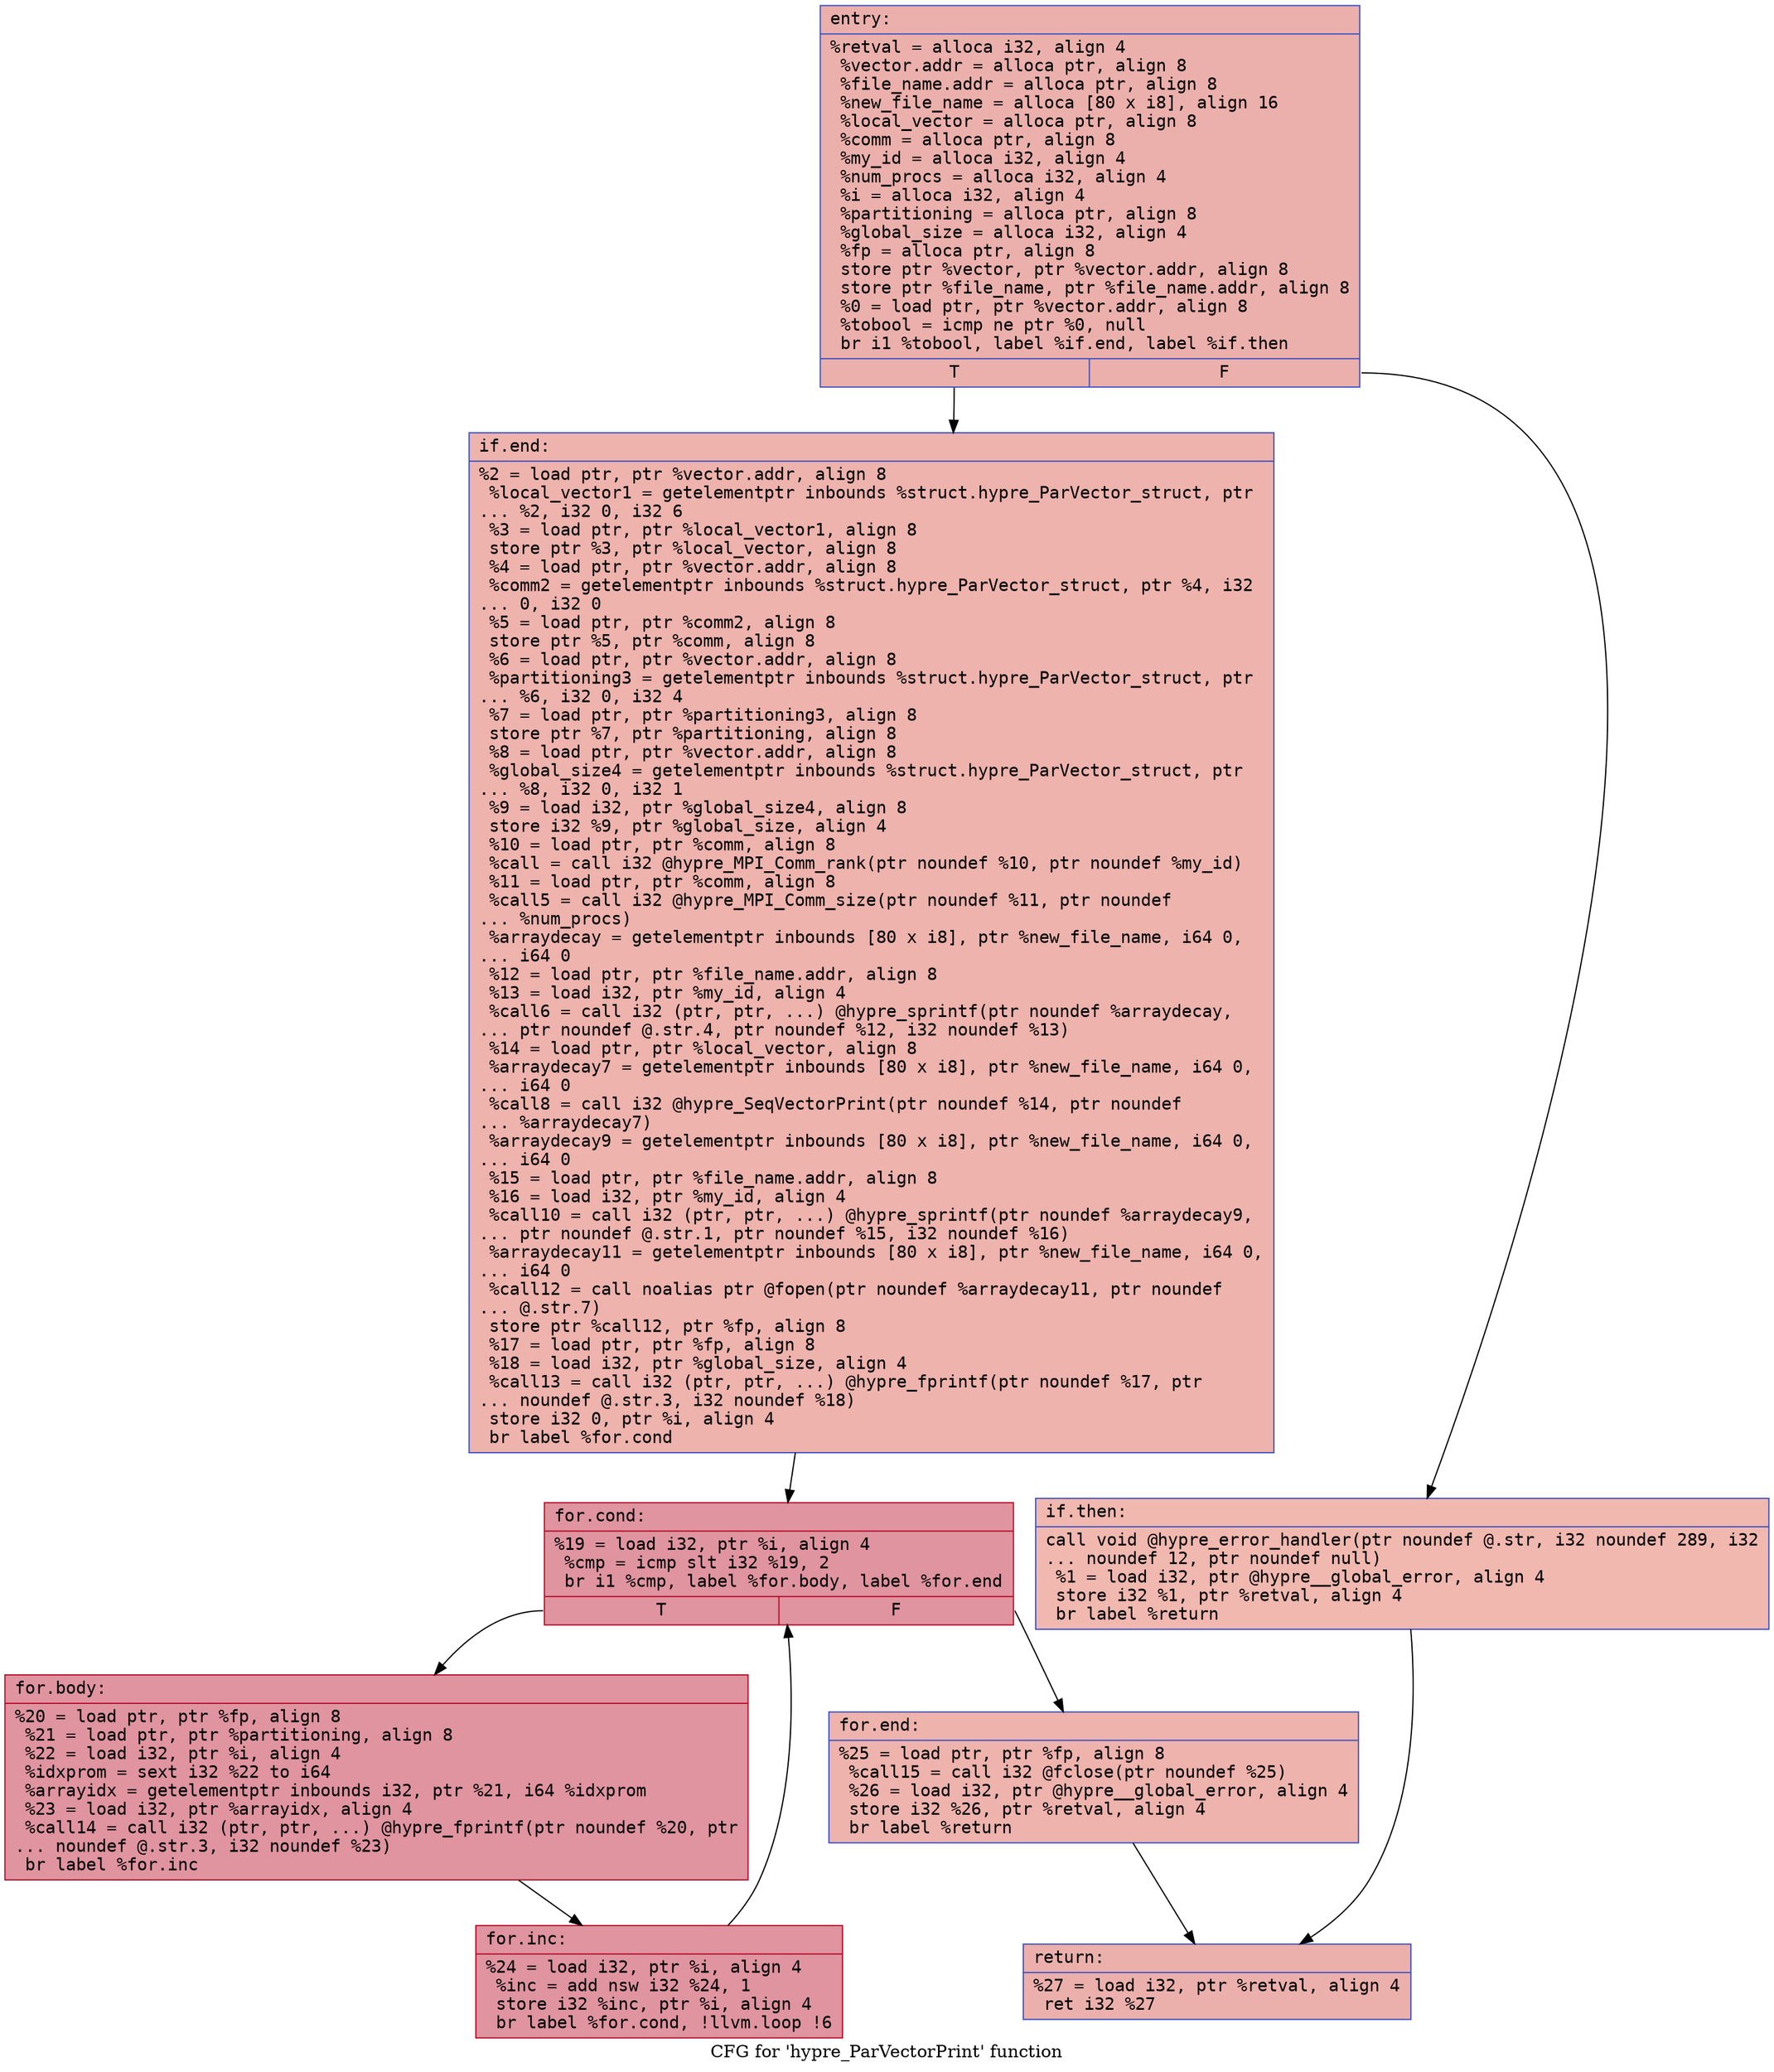 digraph "CFG for 'hypre_ParVectorPrint' function" {
	label="CFG for 'hypre_ParVectorPrint' function";

	Node0x556ffb664490 [shape=record,color="#3d50c3ff", style=filled, fillcolor="#d24b4070" fontname="Courier",label="{entry:\l|  %retval = alloca i32, align 4\l  %vector.addr = alloca ptr, align 8\l  %file_name.addr = alloca ptr, align 8\l  %new_file_name = alloca [80 x i8], align 16\l  %local_vector = alloca ptr, align 8\l  %comm = alloca ptr, align 8\l  %my_id = alloca i32, align 4\l  %num_procs = alloca i32, align 4\l  %i = alloca i32, align 4\l  %partitioning = alloca ptr, align 8\l  %global_size = alloca i32, align 4\l  %fp = alloca ptr, align 8\l  store ptr %vector, ptr %vector.addr, align 8\l  store ptr %file_name, ptr %file_name.addr, align 8\l  %0 = load ptr, ptr %vector.addr, align 8\l  %tobool = icmp ne ptr %0, null\l  br i1 %tobool, label %if.end, label %if.then\l|{<s0>T|<s1>F}}"];
	Node0x556ffb664490:s0 -> Node0x556ffb664d90[tooltip="entry -> if.end\nProbability 62.50%" ];
	Node0x556ffb664490:s1 -> Node0x556ffb664e00[tooltip="entry -> if.then\nProbability 37.50%" ];
	Node0x556ffb664e00 [shape=record,color="#3d50c3ff", style=filled, fillcolor="#dc5d4a70" fontname="Courier",label="{if.then:\l|  call void @hypre_error_handler(ptr noundef @.str, i32 noundef 289, i32\l... noundef 12, ptr noundef null)\l  %1 = load i32, ptr @hypre__global_error, align 4\l  store i32 %1, ptr %retval, align 4\l  br label %return\l}"];
	Node0x556ffb664e00 -> Node0x556ffb665260[tooltip="if.then -> return\nProbability 100.00%" ];
	Node0x556ffb664d90 [shape=record,color="#3d50c3ff", style=filled, fillcolor="#d6524470" fontname="Courier",label="{if.end:\l|  %2 = load ptr, ptr %vector.addr, align 8\l  %local_vector1 = getelementptr inbounds %struct.hypre_ParVector_struct, ptr\l... %2, i32 0, i32 6\l  %3 = load ptr, ptr %local_vector1, align 8\l  store ptr %3, ptr %local_vector, align 8\l  %4 = load ptr, ptr %vector.addr, align 8\l  %comm2 = getelementptr inbounds %struct.hypre_ParVector_struct, ptr %4, i32\l... 0, i32 0\l  %5 = load ptr, ptr %comm2, align 8\l  store ptr %5, ptr %comm, align 8\l  %6 = load ptr, ptr %vector.addr, align 8\l  %partitioning3 = getelementptr inbounds %struct.hypre_ParVector_struct, ptr\l... %6, i32 0, i32 4\l  %7 = load ptr, ptr %partitioning3, align 8\l  store ptr %7, ptr %partitioning, align 8\l  %8 = load ptr, ptr %vector.addr, align 8\l  %global_size4 = getelementptr inbounds %struct.hypre_ParVector_struct, ptr\l... %8, i32 0, i32 1\l  %9 = load i32, ptr %global_size4, align 8\l  store i32 %9, ptr %global_size, align 4\l  %10 = load ptr, ptr %comm, align 8\l  %call = call i32 @hypre_MPI_Comm_rank(ptr noundef %10, ptr noundef %my_id)\l  %11 = load ptr, ptr %comm, align 8\l  %call5 = call i32 @hypre_MPI_Comm_size(ptr noundef %11, ptr noundef\l... %num_procs)\l  %arraydecay = getelementptr inbounds [80 x i8], ptr %new_file_name, i64 0,\l... i64 0\l  %12 = load ptr, ptr %file_name.addr, align 8\l  %13 = load i32, ptr %my_id, align 4\l  %call6 = call i32 (ptr, ptr, ...) @hypre_sprintf(ptr noundef %arraydecay,\l... ptr noundef @.str.4, ptr noundef %12, i32 noundef %13)\l  %14 = load ptr, ptr %local_vector, align 8\l  %arraydecay7 = getelementptr inbounds [80 x i8], ptr %new_file_name, i64 0,\l... i64 0\l  %call8 = call i32 @hypre_SeqVectorPrint(ptr noundef %14, ptr noundef\l... %arraydecay7)\l  %arraydecay9 = getelementptr inbounds [80 x i8], ptr %new_file_name, i64 0,\l... i64 0\l  %15 = load ptr, ptr %file_name.addr, align 8\l  %16 = load i32, ptr %my_id, align 4\l  %call10 = call i32 (ptr, ptr, ...) @hypre_sprintf(ptr noundef %arraydecay9,\l... ptr noundef @.str.1, ptr noundef %15, i32 noundef %16)\l  %arraydecay11 = getelementptr inbounds [80 x i8], ptr %new_file_name, i64 0,\l... i64 0\l  %call12 = call noalias ptr @fopen(ptr noundef %arraydecay11, ptr noundef\l... @.str.7)\l  store ptr %call12, ptr %fp, align 8\l  %17 = load ptr, ptr %fp, align 8\l  %18 = load i32, ptr %global_size, align 4\l  %call13 = call i32 (ptr, ptr, ...) @hypre_fprintf(ptr noundef %17, ptr\l... noundef @.str.3, i32 noundef %18)\l  store i32 0, ptr %i, align 4\l  br label %for.cond\l}"];
	Node0x556ffb664d90 -> Node0x556ffb667220[tooltip="if.end -> for.cond\nProbability 100.00%" ];
	Node0x556ffb667220 [shape=record,color="#b70d28ff", style=filled, fillcolor="#b70d2870" fontname="Courier",label="{for.cond:\l|  %19 = load i32, ptr %i, align 4\l  %cmp = icmp slt i32 %19, 2\l  br i1 %cmp, label %for.body, label %for.end\l|{<s0>T|<s1>F}}"];
	Node0x556ffb667220:s0 -> Node0x556ffb6674a0[tooltip="for.cond -> for.body\nProbability 96.88%" ];
	Node0x556ffb667220:s1 -> Node0x556ffb667520[tooltip="for.cond -> for.end\nProbability 3.12%" ];
	Node0x556ffb6674a0 [shape=record,color="#b70d28ff", style=filled, fillcolor="#b70d2870" fontname="Courier",label="{for.body:\l|  %20 = load ptr, ptr %fp, align 8\l  %21 = load ptr, ptr %partitioning, align 8\l  %22 = load i32, ptr %i, align 4\l  %idxprom = sext i32 %22 to i64\l  %arrayidx = getelementptr inbounds i32, ptr %21, i64 %idxprom\l  %23 = load i32, ptr %arrayidx, align 4\l  %call14 = call i32 (ptr, ptr, ...) @hypre_fprintf(ptr noundef %20, ptr\l... noundef @.str.3, i32 noundef %23)\l  br label %for.inc\l}"];
	Node0x556ffb6674a0 -> Node0x556ffb667a70[tooltip="for.body -> for.inc\nProbability 100.00%" ];
	Node0x556ffb667a70 [shape=record,color="#b70d28ff", style=filled, fillcolor="#b70d2870" fontname="Courier",label="{for.inc:\l|  %24 = load i32, ptr %i, align 4\l  %inc = add nsw i32 %24, 1\l  store i32 %inc, ptr %i, align 4\l  br label %for.cond, !llvm.loop !6\l}"];
	Node0x556ffb667a70 -> Node0x556ffb667220[tooltip="for.inc -> for.cond\nProbability 100.00%" ];
	Node0x556ffb667520 [shape=record,color="#3d50c3ff", style=filled, fillcolor="#d6524470" fontname="Courier",label="{for.end:\l|  %25 = load ptr, ptr %fp, align 8\l  %call15 = call i32 @fclose(ptr noundef %25)\l  %26 = load i32, ptr @hypre__global_error, align 4\l  store i32 %26, ptr %retval, align 4\l  br label %return\l}"];
	Node0x556ffb667520 -> Node0x556ffb665260[tooltip="for.end -> return\nProbability 100.00%" ];
	Node0x556ffb665260 [shape=record,color="#3d50c3ff", style=filled, fillcolor="#d24b4070" fontname="Courier",label="{return:\l|  %27 = load i32, ptr %retval, align 4\l  ret i32 %27\l}"];
}
